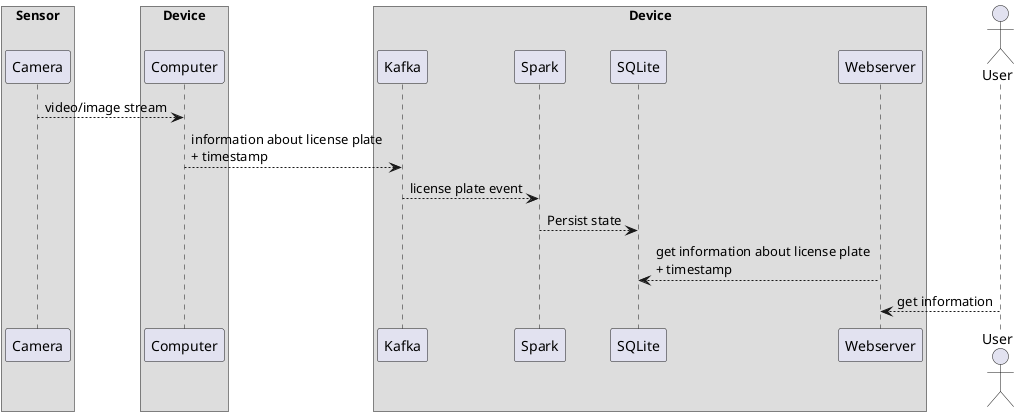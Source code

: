 @startuml

box Sensor
participant Camera
end box
box Device
participant Computer
end box
box Cloud
end box
box Device
participant Kafka
participant Spark
participant SQLite
participant Webserver
end box

Camera --> Computer : video/image stream
Computer --> Kafka : information about license plate \n+ timestamp
Kafka --> Spark : license plate event
Spark --> SQLite : Persist state
SQLite <-- Webserver : get information about license plate \n+ timestamp
actor User
Webserver <-- User : get information
@enduml

' encrypt/encode licence plate to a unique ID for security